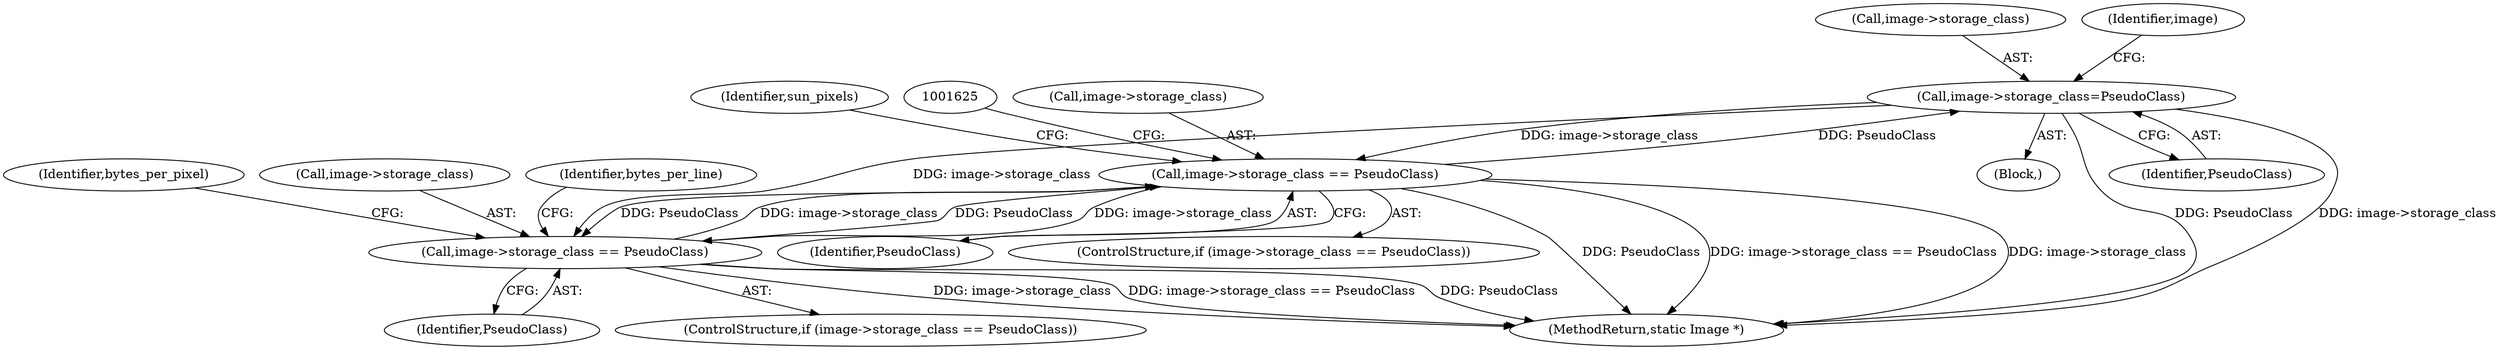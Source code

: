 digraph "0_ImageMagick_bd96074b254c6607a0f7731e59f923ad19d5a46d@pointer" {
"1000398" [label="(Call,image->storage_class=PseudoClass)"];
"1001619" [label="(Call,image->storage_class == PseudoClass)"];
"1001184" [label="(Call,image->storage_class == PseudoClass)"];
"1000398" [label="(Call,image->storage_class=PseudoClass)"];
"1000396" [label="(Block,)"];
"1001620" [label="(Call,image->storage_class)"];
"1001619" [label="(Call,image->storage_class == PseudoClass)"];
"1001630" [label="(Identifier,sun_pixels)"];
"1001733" [label="(MethodReturn,static Image *)"];
"1001184" [label="(Call,image->storage_class == PseudoClass)"];
"1001192" [label="(Identifier,bytes_per_line)"];
"1001345" [label="(Identifier,bytes_per_pixel)"];
"1001185" [label="(Call,image->storage_class)"];
"1000398" [label="(Call,image->storage_class=PseudoClass)"];
"1000402" [label="(Identifier,PseudoClass)"];
"1001623" [label="(Identifier,PseudoClass)"];
"1001188" [label="(Identifier,PseudoClass)"];
"1001183" [label="(ControlStructure,if (image->storage_class == PseudoClass))"];
"1001618" [label="(ControlStructure,if (image->storage_class == PseudoClass))"];
"1000399" [label="(Call,image->storage_class)"];
"1000405" [label="(Identifier,image)"];
"1000398" -> "1000396"  [label="AST: "];
"1000398" -> "1000402"  [label="CFG: "];
"1000399" -> "1000398"  [label="AST: "];
"1000402" -> "1000398"  [label="AST: "];
"1000405" -> "1000398"  [label="CFG: "];
"1000398" -> "1001733"  [label="DDG: PseudoClass"];
"1000398" -> "1001733"  [label="DDG: image->storage_class"];
"1001619" -> "1000398"  [label="DDG: PseudoClass"];
"1000398" -> "1001184"  [label="DDG: image->storage_class"];
"1000398" -> "1001619"  [label="DDG: image->storage_class"];
"1001619" -> "1001618"  [label="AST: "];
"1001619" -> "1001623"  [label="CFG: "];
"1001620" -> "1001619"  [label="AST: "];
"1001623" -> "1001619"  [label="AST: "];
"1001625" -> "1001619"  [label="CFG: "];
"1001630" -> "1001619"  [label="CFG: "];
"1001619" -> "1001733"  [label="DDG: PseudoClass"];
"1001619" -> "1001733"  [label="DDG: image->storage_class == PseudoClass"];
"1001619" -> "1001733"  [label="DDG: image->storage_class"];
"1001619" -> "1001184"  [label="DDG: image->storage_class"];
"1001619" -> "1001184"  [label="DDG: PseudoClass"];
"1001184" -> "1001619"  [label="DDG: image->storage_class"];
"1001184" -> "1001619"  [label="DDG: PseudoClass"];
"1001184" -> "1001183"  [label="AST: "];
"1001184" -> "1001188"  [label="CFG: "];
"1001185" -> "1001184"  [label="AST: "];
"1001188" -> "1001184"  [label="AST: "];
"1001192" -> "1001184"  [label="CFG: "];
"1001345" -> "1001184"  [label="CFG: "];
"1001184" -> "1001733"  [label="DDG: PseudoClass"];
"1001184" -> "1001733"  [label="DDG: image->storage_class"];
"1001184" -> "1001733"  [label="DDG: image->storage_class == PseudoClass"];
}
